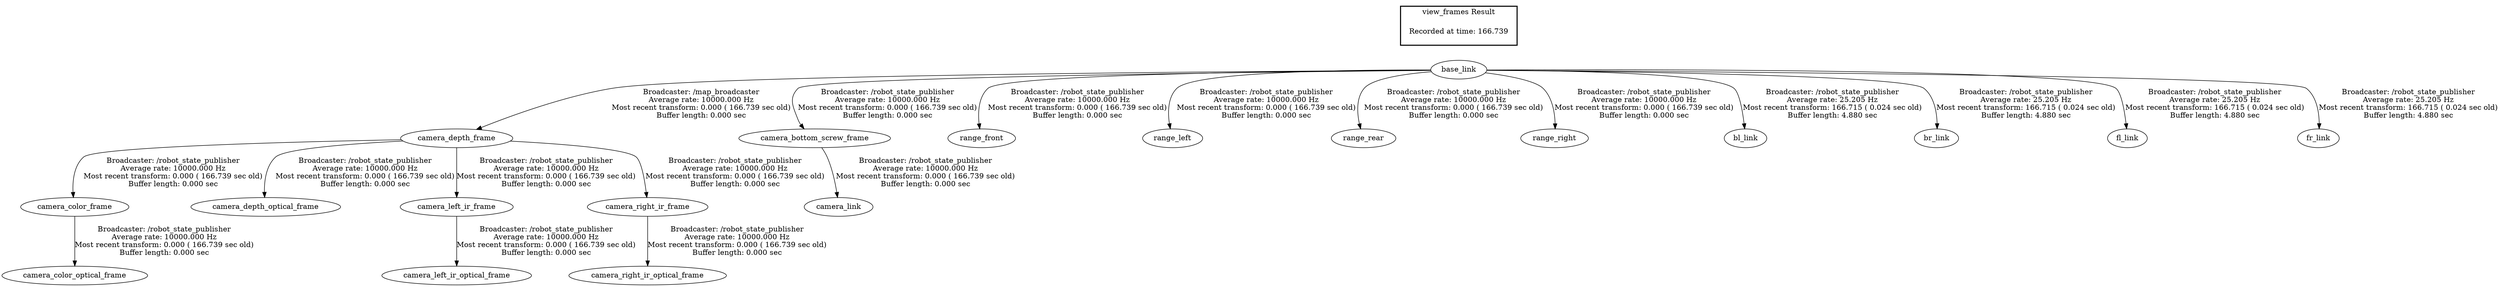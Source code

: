 digraph G {
"camera_depth_frame" -> "camera_color_frame"[label="Broadcaster: /robot_state_publisher\nAverage rate: 10000.000 Hz\nMost recent transform: 0.000 ( 166.739 sec old)\nBuffer length: 0.000 sec\n"];
"base_link" -> "camera_depth_frame"[label="Broadcaster: /map_broadcaster\nAverage rate: 10000.000 Hz\nMost recent transform: 0.000 ( 166.739 sec old)\nBuffer length: 0.000 sec\n"];
"camera_color_frame" -> "camera_color_optical_frame"[label="Broadcaster: /robot_state_publisher\nAverage rate: 10000.000 Hz\nMost recent transform: 0.000 ( 166.739 sec old)\nBuffer length: 0.000 sec\n"];
"camera_bottom_screw_frame" -> "camera_link"[label="Broadcaster: /robot_state_publisher\nAverage rate: 10000.000 Hz\nMost recent transform: 0.000 ( 166.739 sec old)\nBuffer length: 0.000 sec\n"];
"camera_depth_frame" -> "camera_depth_optical_frame"[label="Broadcaster: /robot_state_publisher\nAverage rate: 10000.000 Hz\nMost recent transform: 0.000 ( 166.739 sec old)\nBuffer length: 0.000 sec\n"];
"base_link" -> "camera_bottom_screw_frame"[label="Broadcaster: /robot_state_publisher\nAverage rate: 10000.000 Hz\nMost recent transform: 0.000 ( 166.739 sec old)\nBuffer length: 0.000 sec\n"];
"camera_depth_frame" -> "camera_left_ir_frame"[label="Broadcaster: /robot_state_publisher\nAverage rate: 10000.000 Hz\nMost recent transform: 0.000 ( 166.739 sec old)\nBuffer length: 0.000 sec\n"];
"camera_left_ir_frame" -> "camera_left_ir_optical_frame"[label="Broadcaster: /robot_state_publisher\nAverage rate: 10000.000 Hz\nMost recent transform: 0.000 ( 166.739 sec old)\nBuffer length: 0.000 sec\n"];
"camera_depth_frame" -> "camera_right_ir_frame"[label="Broadcaster: /robot_state_publisher\nAverage rate: 10000.000 Hz\nMost recent transform: 0.000 ( 166.739 sec old)\nBuffer length: 0.000 sec\n"];
"camera_right_ir_frame" -> "camera_right_ir_optical_frame"[label="Broadcaster: /robot_state_publisher\nAverage rate: 10000.000 Hz\nMost recent transform: 0.000 ( 166.739 sec old)\nBuffer length: 0.000 sec\n"];
"base_link" -> "range_front"[label="Broadcaster: /robot_state_publisher\nAverage rate: 10000.000 Hz\nMost recent transform: 0.000 ( 166.739 sec old)\nBuffer length: 0.000 sec\n"];
"base_link" -> "range_left"[label="Broadcaster: /robot_state_publisher\nAverage rate: 10000.000 Hz\nMost recent transform: 0.000 ( 166.739 sec old)\nBuffer length: 0.000 sec\n"];
"base_link" -> "range_rear"[label="Broadcaster: /robot_state_publisher\nAverage rate: 10000.000 Hz\nMost recent transform: 0.000 ( 166.739 sec old)\nBuffer length: 0.000 sec\n"];
"base_link" -> "range_right"[label="Broadcaster: /robot_state_publisher\nAverage rate: 10000.000 Hz\nMost recent transform: 0.000 ( 166.739 sec old)\nBuffer length: 0.000 sec\n"];
"base_link" -> "bl_link"[label="Broadcaster: /robot_state_publisher\nAverage rate: 25.205 Hz\nMost recent transform: 166.715 ( 0.024 sec old)\nBuffer length: 4.880 sec\n"];
"base_link" -> "br_link"[label="Broadcaster: /robot_state_publisher\nAverage rate: 25.205 Hz\nMost recent transform: 166.715 ( 0.024 sec old)\nBuffer length: 4.880 sec\n"];
"base_link" -> "fl_link"[label="Broadcaster: /robot_state_publisher\nAverage rate: 25.205 Hz\nMost recent transform: 166.715 ( 0.024 sec old)\nBuffer length: 4.880 sec\n"];
"base_link" -> "fr_link"[label="Broadcaster: /robot_state_publisher\nAverage rate: 25.205 Hz\nMost recent transform: 166.715 ( 0.024 sec old)\nBuffer length: 4.880 sec\n"];
edge [style=invis];
 subgraph cluster_legend { style=bold; color=black; label ="view_frames Result";
"Recorded at time: 166.739"[ shape=plaintext ] ;
 }->"base_link";
}
